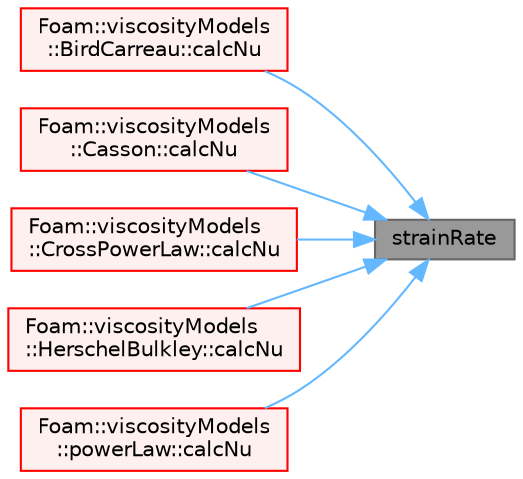 digraph "strainRate"
{
 // LATEX_PDF_SIZE
  bgcolor="transparent";
  edge [fontname=Helvetica,fontsize=10,labelfontname=Helvetica,labelfontsize=10];
  node [fontname=Helvetica,fontsize=10,shape=box,height=0.2,width=0.4];
  rankdir="RL";
  Node1 [id="Node000001",label="strainRate",height=0.2,width=0.4,color="gray40", fillcolor="grey60", style="filled", fontcolor="black",tooltip=" "];
  Node1 -> Node2 [id="edge1_Node000001_Node000002",dir="back",color="steelblue1",style="solid",tooltip=" "];
  Node2 [id="Node000002",label="Foam::viscosityModels\l::BirdCarreau::calcNu",height=0.2,width=0.4,color="red", fillcolor="#FFF0F0", style="filled",URL="$classFoam_1_1viscosityModels_1_1BirdCarreau.html#a4202abc15089f1f95f5e64f52e3dcebf",tooltip=" "];
  Node1 -> Node4 [id="edge2_Node000001_Node000004",dir="back",color="steelblue1",style="solid",tooltip=" "];
  Node4 [id="Node000004",label="Foam::viscosityModels\l::Casson::calcNu",height=0.2,width=0.4,color="red", fillcolor="#FFF0F0", style="filled",URL="$classFoam_1_1viscosityModels_1_1Casson.html#a4202abc15089f1f95f5e64f52e3dcebf",tooltip=" "];
  Node1 -> Node6 [id="edge3_Node000001_Node000006",dir="back",color="steelblue1",style="solid",tooltip=" "];
  Node6 [id="Node000006",label="Foam::viscosityModels\l::CrossPowerLaw::calcNu",height=0.2,width=0.4,color="red", fillcolor="#FFF0F0", style="filled",URL="$classFoam_1_1viscosityModels_1_1CrossPowerLaw.html#a4202abc15089f1f95f5e64f52e3dcebf",tooltip=" "];
  Node1 -> Node8 [id="edge4_Node000001_Node000008",dir="back",color="steelblue1",style="solid",tooltip=" "];
  Node8 [id="Node000008",label="Foam::viscosityModels\l::HerschelBulkley::calcNu",height=0.2,width=0.4,color="red", fillcolor="#FFF0F0", style="filled",URL="$classFoam_1_1viscosityModels_1_1HerschelBulkley.html#a4202abc15089f1f95f5e64f52e3dcebf",tooltip=" "];
  Node1 -> Node10 [id="edge5_Node000001_Node000010",dir="back",color="steelblue1",style="solid",tooltip=" "];
  Node10 [id="Node000010",label="Foam::viscosityModels\l::powerLaw::calcNu",height=0.2,width=0.4,color="red", fillcolor="#FFF0F0", style="filled",URL="$classFoam_1_1viscosityModels_1_1powerLaw.html#a4202abc15089f1f95f5e64f52e3dcebf",tooltip=" "];
}

